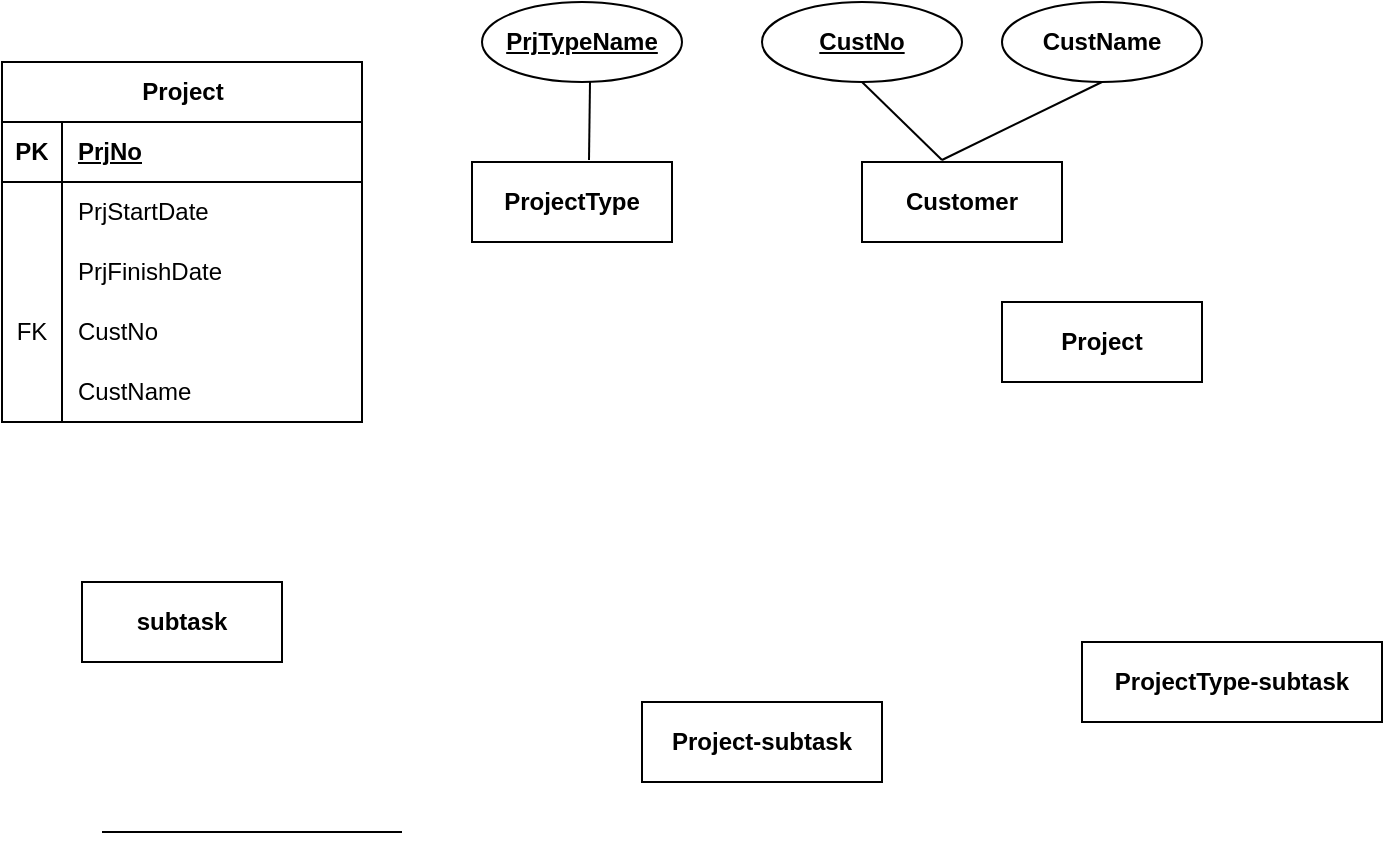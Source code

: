 <mxfile version="26.1.2">
  <diagram id="R2lEEEUBdFMjLlhIrx00" name="Page-1">
    <mxGraphModel dx="794" dy="466" grid="1" gridSize="10" guides="1" tooltips="1" connect="1" arrows="1" fold="1" page="1" pageScale="1" pageWidth="850" pageHeight="1100" math="0" shadow="0" extFonts="Permanent Marker^https://fonts.googleapis.com/css?family=Permanent+Marker">
      <root>
        <mxCell id="0" />
        <mxCell id="1" parent="0" />
        <mxCell id="oJzxBungK88UDZo50Rff-61" value="Project" style="shape=table;startSize=30;container=1;collapsible=1;childLayout=tableLayout;fixedRows=1;rowLines=0;fontStyle=1;align=center;resizeLast=1;html=1;movable=1;resizable=1;rotatable=1;deletable=1;editable=1;locked=0;connectable=1;" vertex="1" parent="1">
          <mxGeometry x="90" y="70" width="180" height="180" as="geometry" />
        </mxCell>
        <mxCell id="oJzxBungK88UDZo50Rff-62" value="" style="shape=tableRow;horizontal=0;startSize=0;swimlaneHead=0;swimlaneBody=0;fillColor=none;collapsible=0;dropTarget=0;points=[[0,0.5],[1,0.5]];portConstraint=eastwest;top=0;left=0;right=0;bottom=1;" vertex="1" parent="oJzxBungK88UDZo50Rff-61">
          <mxGeometry y="30" width="180" height="30" as="geometry" />
        </mxCell>
        <mxCell id="oJzxBungK88UDZo50Rff-63" value="PK" style="shape=partialRectangle;connectable=0;fillColor=none;top=0;left=0;bottom=0;right=0;fontStyle=1;overflow=hidden;whiteSpace=wrap;html=1;" vertex="1" parent="oJzxBungK88UDZo50Rff-62">
          <mxGeometry width="30" height="30" as="geometry">
            <mxRectangle width="30" height="30" as="alternateBounds" />
          </mxGeometry>
        </mxCell>
        <mxCell id="oJzxBungK88UDZo50Rff-64" value="PrjNo" style="shape=partialRectangle;connectable=0;fillColor=none;top=0;left=0;bottom=0;right=0;align=left;spacingLeft=6;fontStyle=5;overflow=hidden;whiteSpace=wrap;html=1;" vertex="1" parent="oJzxBungK88UDZo50Rff-62">
          <mxGeometry x="30" width="150" height="30" as="geometry">
            <mxRectangle width="150" height="30" as="alternateBounds" />
          </mxGeometry>
        </mxCell>
        <mxCell id="oJzxBungK88UDZo50Rff-65" value="" style="shape=tableRow;horizontal=0;startSize=0;swimlaneHead=0;swimlaneBody=0;fillColor=none;collapsible=0;dropTarget=0;points=[[0,0.5],[1,0.5]];portConstraint=eastwest;top=0;left=0;right=0;bottom=0;movable=0;resizable=0;rotatable=0;deletable=0;editable=0;locked=1;connectable=0;" vertex="1" parent="oJzxBungK88UDZo50Rff-61">
          <mxGeometry y="60" width="180" height="30" as="geometry" />
        </mxCell>
        <mxCell id="oJzxBungK88UDZo50Rff-66" value="" style="shape=partialRectangle;connectable=0;fillColor=none;top=0;left=0;bottom=0;right=0;editable=1;overflow=hidden;whiteSpace=wrap;html=1;" vertex="1" parent="oJzxBungK88UDZo50Rff-65">
          <mxGeometry width="30" height="30" as="geometry">
            <mxRectangle width="30" height="30" as="alternateBounds" />
          </mxGeometry>
        </mxCell>
        <mxCell id="oJzxBungK88UDZo50Rff-67" value="PrjStartDate" style="shape=partialRectangle;connectable=0;fillColor=none;top=0;left=0;bottom=0;right=0;align=left;spacingLeft=6;overflow=hidden;whiteSpace=wrap;html=1;" vertex="1" parent="oJzxBungK88UDZo50Rff-65">
          <mxGeometry x="30" width="150" height="30" as="geometry">
            <mxRectangle width="150" height="30" as="alternateBounds" />
          </mxGeometry>
        </mxCell>
        <mxCell id="oJzxBungK88UDZo50Rff-68" value="" style="shape=tableRow;horizontal=0;startSize=0;swimlaneHead=0;swimlaneBody=0;fillColor=none;collapsible=0;dropTarget=0;points=[[0,0.5],[1,0.5]];portConstraint=eastwest;top=0;left=0;right=0;bottom=0;" vertex="1" parent="oJzxBungK88UDZo50Rff-61">
          <mxGeometry y="90" width="180" height="30" as="geometry" />
        </mxCell>
        <mxCell id="oJzxBungK88UDZo50Rff-69" value="" style="shape=partialRectangle;connectable=0;fillColor=none;top=0;left=0;bottom=0;right=0;editable=1;overflow=hidden;whiteSpace=wrap;html=1;" vertex="1" parent="oJzxBungK88UDZo50Rff-68">
          <mxGeometry width="30" height="30" as="geometry">
            <mxRectangle width="30" height="30" as="alternateBounds" />
          </mxGeometry>
        </mxCell>
        <mxCell id="oJzxBungK88UDZo50Rff-70" value="PrjFinishDate" style="shape=partialRectangle;connectable=0;fillColor=none;top=0;left=0;bottom=0;right=0;align=left;spacingLeft=6;overflow=hidden;whiteSpace=wrap;html=1;" vertex="1" parent="oJzxBungK88UDZo50Rff-68">
          <mxGeometry x="30" width="150" height="30" as="geometry">
            <mxRectangle width="150" height="30" as="alternateBounds" />
          </mxGeometry>
        </mxCell>
        <mxCell id="oJzxBungK88UDZo50Rff-75" value="" style="shape=tableRow;horizontal=0;startSize=0;swimlaneHead=0;swimlaneBody=0;fillColor=none;collapsible=0;dropTarget=0;points=[[0,0.5],[1,0.5]];portConstraint=eastwest;top=0;left=0;right=0;bottom=0;" vertex="1" parent="oJzxBungK88UDZo50Rff-61">
          <mxGeometry y="120" width="180" height="30" as="geometry" />
        </mxCell>
        <mxCell id="oJzxBungK88UDZo50Rff-76" value="FK" style="shape=partialRectangle;connectable=0;fillColor=none;top=0;left=0;bottom=0;right=0;fontStyle=0;overflow=hidden;whiteSpace=wrap;html=1;" vertex="1" parent="oJzxBungK88UDZo50Rff-75">
          <mxGeometry width="30" height="30" as="geometry">
            <mxRectangle width="30" height="30" as="alternateBounds" />
          </mxGeometry>
        </mxCell>
        <mxCell id="oJzxBungK88UDZo50Rff-77" value="CustNo" style="shape=partialRectangle;connectable=0;fillColor=none;top=0;left=0;bottom=0;right=0;align=left;spacingLeft=6;fontStyle=0;overflow=hidden;whiteSpace=wrap;html=1;" vertex="1" parent="oJzxBungK88UDZo50Rff-75">
          <mxGeometry x="30" width="150" height="30" as="geometry">
            <mxRectangle width="150" height="30" as="alternateBounds" />
          </mxGeometry>
        </mxCell>
        <mxCell id="oJzxBungK88UDZo50Rff-71" value="" style="shape=tableRow;horizontal=0;startSize=0;swimlaneHead=0;swimlaneBody=0;fillColor=none;collapsible=0;dropTarget=0;points=[[0,0.5],[1,0.5]];portConstraint=eastwest;top=0;left=0;right=0;bottom=0;" vertex="1" parent="oJzxBungK88UDZo50Rff-61">
          <mxGeometry y="150" width="180" height="30" as="geometry" />
        </mxCell>
        <mxCell id="oJzxBungK88UDZo50Rff-72" value="" style="shape=partialRectangle;connectable=0;fillColor=none;top=0;left=0;bottom=0;right=0;editable=1;overflow=hidden;whiteSpace=wrap;html=1;" vertex="1" parent="oJzxBungK88UDZo50Rff-71">
          <mxGeometry width="30" height="30" as="geometry">
            <mxRectangle width="30" height="30" as="alternateBounds" />
          </mxGeometry>
        </mxCell>
        <mxCell id="oJzxBungK88UDZo50Rff-73" value="CustName" style="shape=partialRectangle;connectable=0;fillColor=none;top=0;left=0;bottom=0;right=0;align=left;spacingLeft=6;overflow=hidden;whiteSpace=wrap;html=1;" vertex="1" parent="oJzxBungK88UDZo50Rff-71">
          <mxGeometry x="30" width="150" height="30" as="geometry">
            <mxRectangle width="150" height="30" as="alternateBounds" />
          </mxGeometry>
        </mxCell>
        <mxCell id="oJzxBungK88UDZo50Rff-78" value="" style="line;strokeWidth=1;rotatable=1;dashed=0;labelPosition=right;align=left;verticalAlign=middle;spacingTop=0;spacingLeft=6;points=[];portConstraint=eastwest;movable=1;resizable=1;deletable=1;editable=1;locked=0;connectable=1;" vertex="1" parent="1">
          <mxGeometry x="140" y="450" width="150" height="10" as="geometry" />
        </mxCell>
        <mxCell id="oJzxBungK88UDZo50Rff-98" value="&lt;b&gt;subtask&lt;/b&gt;" style="whiteSpace=wrap;html=1;align=center;" vertex="1" parent="1">
          <mxGeometry x="130" y="330" width="100" height="40" as="geometry" />
        </mxCell>
        <mxCell id="oJzxBungK88UDZo50Rff-99" value="&lt;span style=&quot;font-weight: 700; text-wrap: nowrap;&quot;&gt;Project-subtask&lt;/span&gt;" style="whiteSpace=wrap;html=1;align=center;" vertex="1" parent="1">
          <mxGeometry x="410" y="390" width="120" height="40" as="geometry" />
        </mxCell>
        <mxCell id="oJzxBungK88UDZo50Rff-100" value="&lt;span style=&quot;font-weight: 700; text-wrap: nowrap;&quot;&gt;ProjectType-subtask&lt;/span&gt;" style="whiteSpace=wrap;html=1;align=center;" vertex="1" parent="1">
          <mxGeometry x="630" y="360" width="150" height="40" as="geometry" />
        </mxCell>
        <mxCell id="oJzxBungK88UDZo50Rff-101" value="&lt;span style=&quot;font-weight: 700; text-wrap: nowrap;&quot;&gt;Project&lt;/span&gt;" style="whiteSpace=wrap;html=1;align=center;" vertex="1" parent="1">
          <mxGeometry x="590" y="190" width="100" height="40" as="geometry" />
        </mxCell>
        <mxCell id="oJzxBungK88UDZo50Rff-102" value="&lt;span style=&quot;font-weight: 700; text-wrap: nowrap;&quot;&gt;Customer&lt;/span&gt;" style="whiteSpace=wrap;html=1;align=center;" vertex="1" parent="1">
          <mxGeometry x="520" y="120" width="100" height="40" as="geometry" />
        </mxCell>
        <mxCell id="oJzxBungK88UDZo50Rff-103" value="&lt;span style=&quot;font-weight: 700; text-wrap: nowrap;&quot;&gt;ProjectType&lt;/span&gt;" style="whiteSpace=wrap;html=1;align=center;" vertex="1" parent="1">
          <mxGeometry x="325" y="120" width="100" height="40" as="geometry" />
        </mxCell>
        <mxCell id="oJzxBungK88UDZo50Rff-106" value="" style="endArrow=none;html=1;rounded=0;exitX=0.585;exitY=-0.025;exitDx=0;exitDy=0;exitPerimeter=0;" edge="1" parent="1" source="oJzxBungK88UDZo50Rff-103">
          <mxGeometry relative="1" as="geometry">
            <mxPoint x="360" y="70" as="sourcePoint" />
            <mxPoint x="384" y="80" as="targetPoint" />
          </mxGeometry>
        </mxCell>
        <mxCell id="oJzxBungK88UDZo50Rff-108" value="&lt;span style=&quot;font-weight: 700; text-align: left;&quot;&gt;PrjTypeName&lt;/span&gt;" style="ellipse;whiteSpace=wrap;html=1;align=center;fontStyle=4;" vertex="1" parent="1">
          <mxGeometry x="330" y="40" width="100" height="40" as="geometry" />
        </mxCell>
        <mxCell id="oJzxBungK88UDZo50Rff-109" value="&lt;span style=&quot;font-weight: 700; text-align: left;&quot;&gt;CustNo&lt;/span&gt;" style="ellipse;whiteSpace=wrap;html=1;align=center;fontStyle=4;" vertex="1" parent="1">
          <mxGeometry x="470" y="40" width="100" height="40" as="geometry" />
        </mxCell>
        <mxCell id="oJzxBungK88UDZo50Rff-113" value="" style="endArrow=none;html=1;rounded=0;entryX=0.5;entryY=1;entryDx=0;entryDy=0;" edge="1" parent="1" target="oJzxBungK88UDZo50Rff-109">
          <mxGeometry relative="1" as="geometry">
            <mxPoint x="560" y="119" as="sourcePoint" />
            <mxPoint x="720" y="119" as="targetPoint" />
          </mxGeometry>
        </mxCell>
        <mxCell id="oJzxBungK88UDZo50Rff-114" value="" style="endArrow=none;html=1;rounded=0;" edge="1" parent="1">
          <mxGeometry relative="1" as="geometry">
            <mxPoint x="560" y="119" as="sourcePoint" />
            <mxPoint x="640" y="80" as="targetPoint" />
          </mxGeometry>
        </mxCell>
        <mxCell id="oJzxBungK88UDZo50Rff-115" value="&lt;span style=&quot;text-align: left;&quot;&gt;CustName&lt;/span&gt;" style="ellipse;whiteSpace=wrap;html=1;align=center;fontStyle=1" vertex="1" parent="1">
          <mxGeometry x="590" y="40" width="100" height="40" as="geometry" />
        </mxCell>
      </root>
    </mxGraphModel>
  </diagram>
</mxfile>
